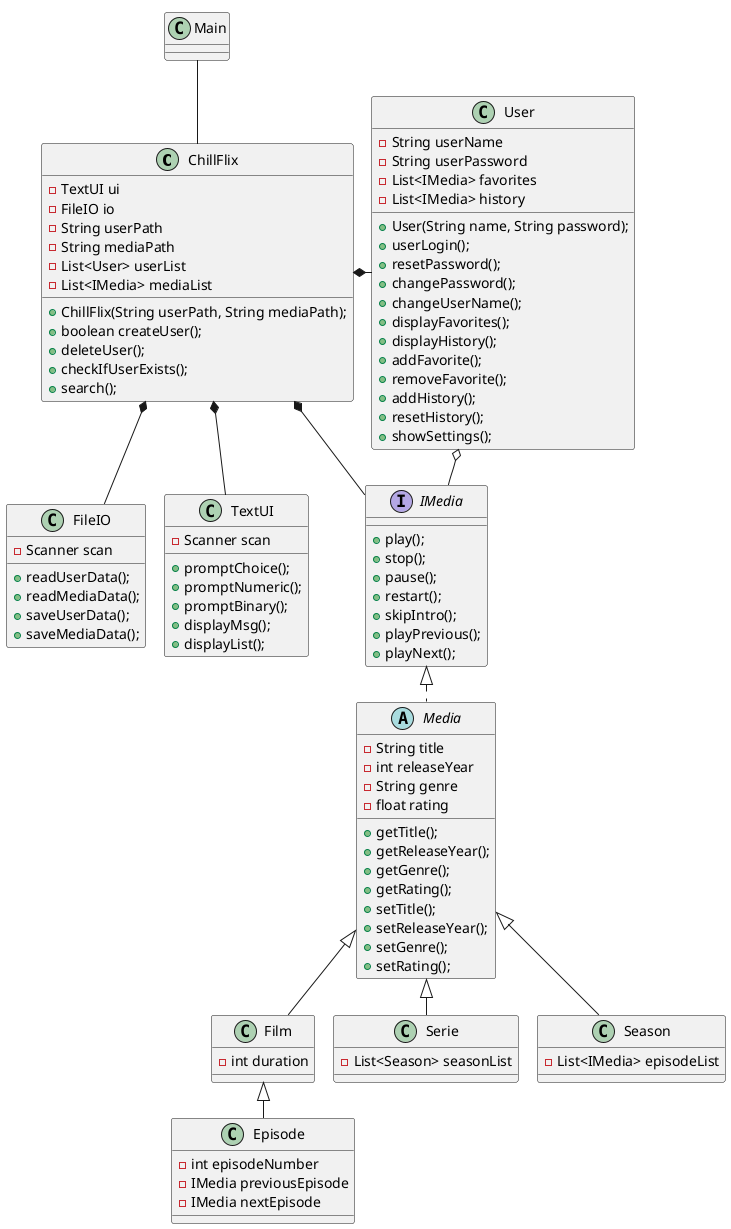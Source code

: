 @startuml
'https://plantuml.com/class-diagram
!pragma layout smetana

Class ChillFlix{
-TextUI ui
-FileIO io
-String userPath
-String mediaPath
-List<User> userList
-List<IMedia> mediaList
+ChillFlix(String userPath, String mediaPath);
+boolean createUser();
+deleteUser();
+checkIfUserExists();
+search();
}

Class FileIO{
-Scanner scan
+readUserData();
+readMediaData();
+saveUserData();
+saveMediaData();
}

Class TextUI{
-Scanner scan
+promptChoice();
+promptNumeric();
+promptBinary();
+displayMsg();
+displayList();

}


Class User{
-String userName
-String userPassword
-List<IMedia> favorites
-List<IMedia> history
+User(String name, String password);
+userLogin();
+resetPassword();
+changePassword();
+changeUserName();
+displayFavorites();
+displayHistory();
+addFavorite();
+removeFavorite();
+addHistory();
+resetHistory();
+showSettings();
}

Interface IMedia{
+play();
+stop();
+pause();
+restart();
+skipIntro();
+playPrevious();
+playNext();
}
abstract Class Media{
-String title
-int releaseYear
-String genre
-float rating
+getTitle();
+getReleaseYear();
+getGenre();
+getRating();
+setTitle();
+setReleaseYear();
+setGenre();
+setRating();
}

Class Film {
-int duration
}

Class Serie{
-List<Season> seasonList
}
Class Season{
-List<IMedia> episodeList
}

Class Episode{
-int episodeNumber
-IMedia previousEpisode
-IMedia nextEpisode
}

Film <|-- Episode
Media <|-- Film
Media <|-- Serie
Media <|-- Season
IMedia <|.. Media
ChillFlix *- User
ChillFlix *-- IMedia
ChillFlix *-- FileIO
ChillFlix *-- TextUI
Main -- ChillFlix
User o- IMedia

@enduml

implements ..|>
extends <|-- (is-a)
composition *-- (must-have)
Aggregation o-- (can-have)
Associering <--